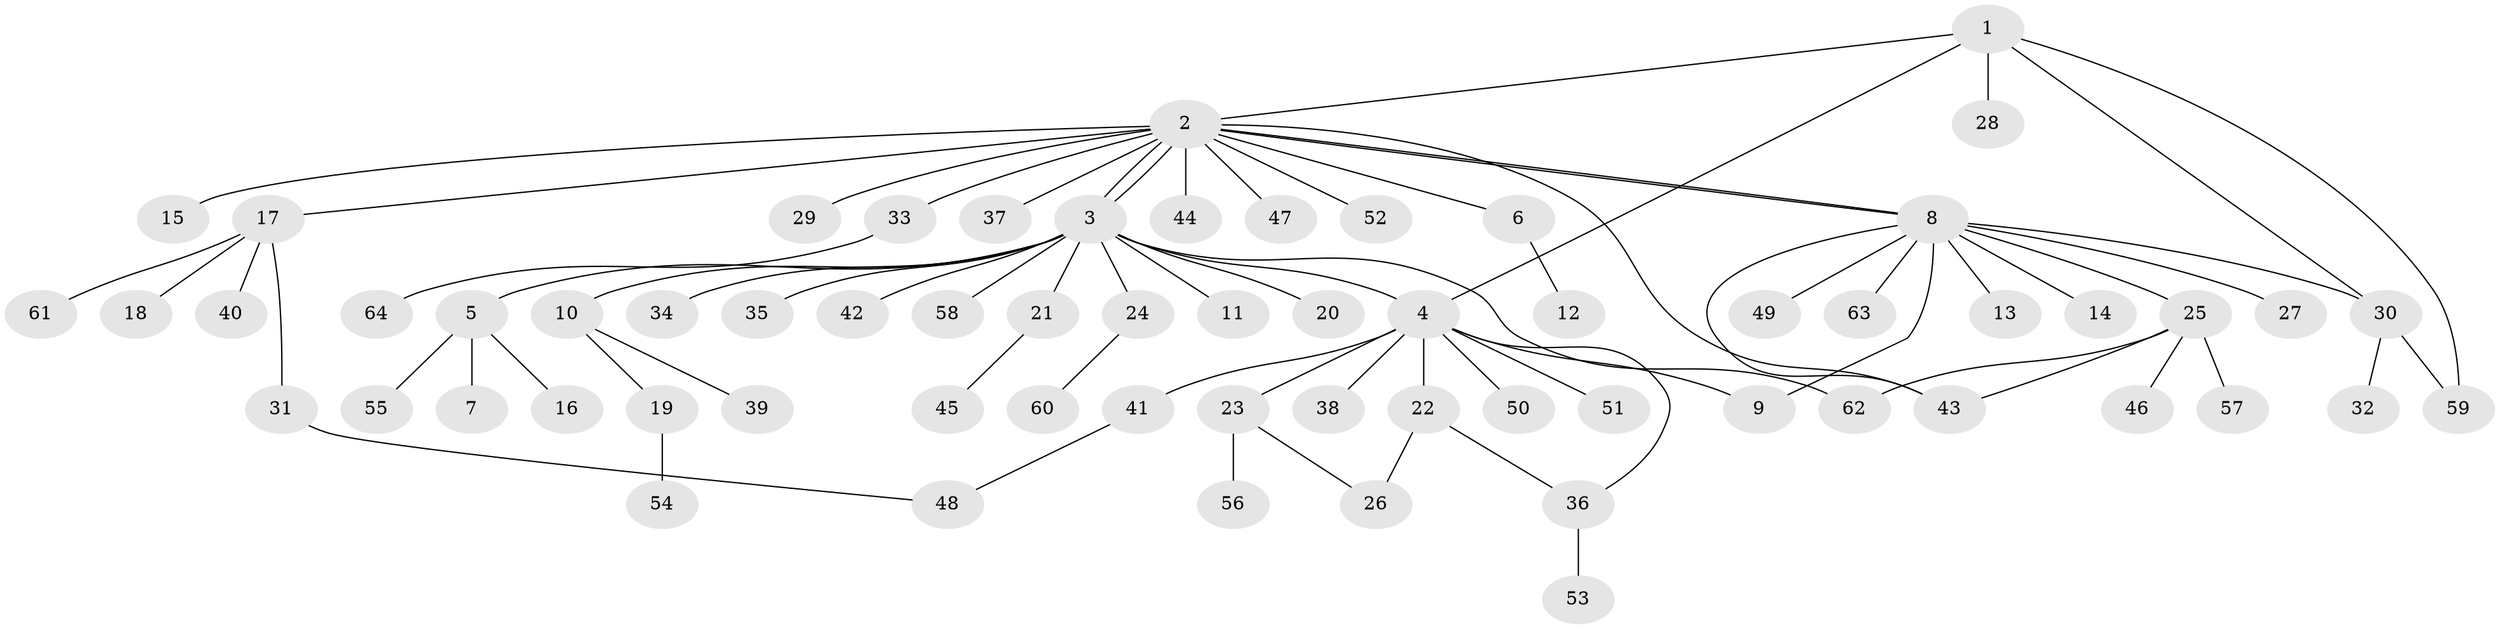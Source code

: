 // coarse degree distribution, {5: 0.07407407407407407, 8: 0.07407407407407407, 7: 0.037037037037037035, 2: 0.2222222222222222, 1: 0.48148148148148145, 3: 0.07407407407407407, 4: 0.037037037037037035}
// Generated by graph-tools (version 1.1) at 2025/50/03/04/25 22:50:05]
// undirected, 64 vertices, 75 edges
graph export_dot {
  node [color=gray90,style=filled];
  1;
  2;
  3;
  4;
  5;
  6;
  7;
  8;
  9;
  10;
  11;
  12;
  13;
  14;
  15;
  16;
  17;
  18;
  19;
  20;
  21;
  22;
  23;
  24;
  25;
  26;
  27;
  28;
  29;
  30;
  31;
  32;
  33;
  34;
  35;
  36;
  37;
  38;
  39;
  40;
  41;
  42;
  43;
  44;
  45;
  46;
  47;
  48;
  49;
  50;
  51;
  52;
  53;
  54;
  55;
  56;
  57;
  58;
  59;
  60;
  61;
  62;
  63;
  64;
  1 -- 2;
  1 -- 4;
  1 -- 28;
  1 -- 30;
  1 -- 59;
  2 -- 3;
  2 -- 3;
  2 -- 6;
  2 -- 8;
  2 -- 8;
  2 -- 15;
  2 -- 17;
  2 -- 29;
  2 -- 33;
  2 -- 37;
  2 -- 43;
  2 -- 44;
  2 -- 47;
  2 -- 52;
  3 -- 4;
  3 -- 5;
  3 -- 10;
  3 -- 11;
  3 -- 20;
  3 -- 21;
  3 -- 24;
  3 -- 34;
  3 -- 35;
  3 -- 42;
  3 -- 58;
  3 -- 62;
  4 -- 9;
  4 -- 22;
  4 -- 23;
  4 -- 36;
  4 -- 38;
  4 -- 41;
  4 -- 50;
  4 -- 51;
  5 -- 7;
  5 -- 16;
  5 -- 55;
  6 -- 12;
  8 -- 9;
  8 -- 13;
  8 -- 14;
  8 -- 25;
  8 -- 27;
  8 -- 30;
  8 -- 43;
  8 -- 49;
  8 -- 63;
  10 -- 19;
  10 -- 39;
  17 -- 18;
  17 -- 31;
  17 -- 40;
  17 -- 61;
  19 -- 54;
  21 -- 45;
  22 -- 26;
  22 -- 36;
  23 -- 26;
  23 -- 56;
  24 -- 60;
  25 -- 43;
  25 -- 46;
  25 -- 57;
  25 -- 62;
  30 -- 32;
  30 -- 59;
  31 -- 48;
  33 -- 64;
  36 -- 53;
  41 -- 48;
}
